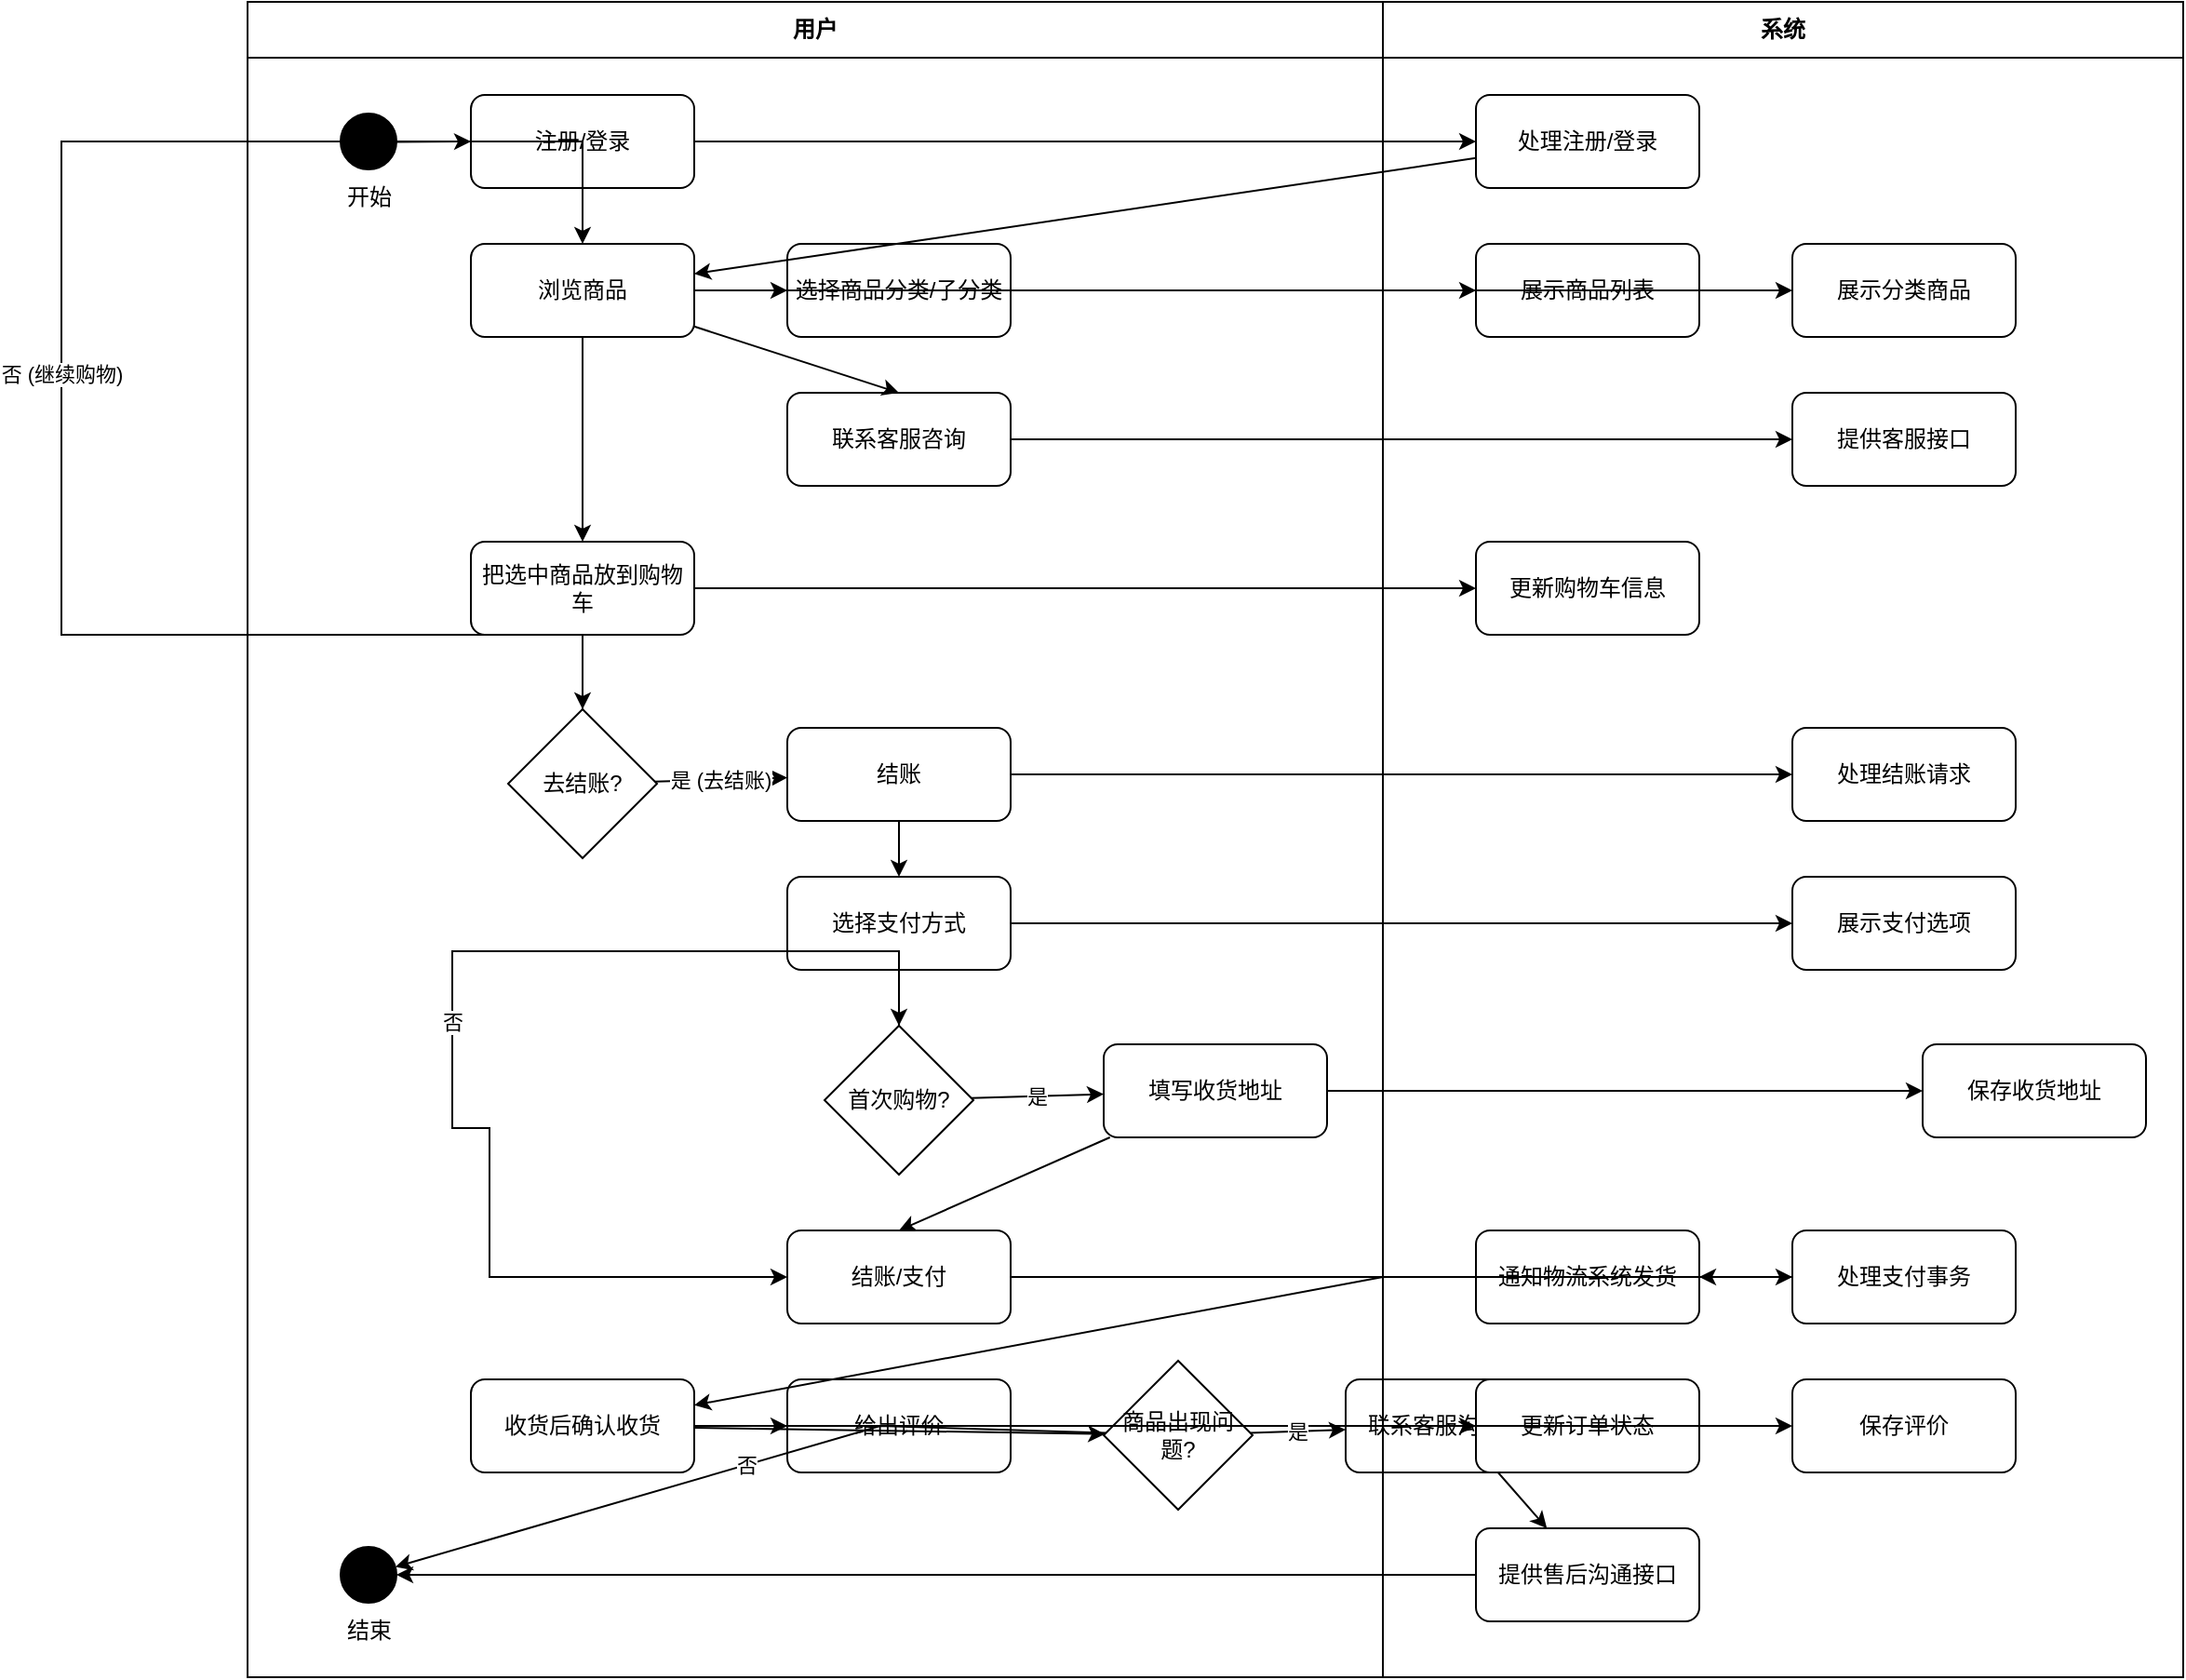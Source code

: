 <mxfile version="22.0.8" type="diagram">
  <diagram id="diagram_bpmn_v3" name="Online Shopping Business Process (Revised Again)">
    <mxGraphModel dx="1434" dy="867" grid="1" gridSize="10" guides="1" tooltips="1" connect="1" arrows="1" fold="1" page="1" pageEnabled="1" pageScale="1" pageWidth="827" pageHeight="1169" math="0" shadow="0">
      <root>
        <mxCell id="0" />
        <mxCell id="1" parent="0" />
        <mxCell id="2" value="用户" style="swimlane;whiteSpace=wrap;html=1;startSize=30;" vertex="1" parent="1">
          <mxGeometry x="160" y="80" width="610" height="900" as="geometry" />
        </mxCell>
        <mxCell id="3" value="系统" style="swimlane;whiteSpace=wrap;html=1;startSize=30;" vertex="1" parent="1">
          <mxGeometry x="770" y="80" width="430" height="900" as="geometry" />
        </mxCell>
        <mxCell id="4" value="" style="ellipse;whiteSpace=wrap;html=1;aspect=fixed;fillColor=#000000;fontColor=#ffffff;strokeColor=#000000;" vertex="1" parent="2">
          <mxGeometry x="50" y="60" width="30" height="30" as="geometry" />
        </mxCell>
        <mxCell id="5" value="开始" style="text;html=1;align=center;verticalAlign=middle;resizable=0;points=[];autosize=1;" vertex="1" parent="2">
          <mxGeometry x="42.5" y="90" width="45" height="30" as="geometry" />
        </mxCell>
        <mxCell id="6" value="注册/登录" style="rounded=1;whiteSpace=wrap;html=1;" vertex="1" parent="2">
          <mxGeometry x="120" y="50" width="120" height="50" as="geometry" />
        </mxCell>
        <mxCell id="7" value="浏览商品" style="rounded=1;whiteSpace=wrap;html=1;" vertex="1" parent="2">
          <mxGeometry x="120" y="130" width="120" height="50" as="geometry" />
        </mxCell>
        <mxCell id="8" value="选择商品分类/子分类" style="rounded=1;whiteSpace=wrap;html=1;" vertex="1" parent="2">
          <mxGeometry x="290" y="130" width="120" height="50" as="geometry" />
        </mxCell>
        <mxCell id="9" value="联系客服咨询" style="rounded=1;whiteSpace=wrap;html=1;" vertex="1" parent="2">
          <mxGeometry x="290" y="210" width="120" height="50" as="geometry" />
        </mxCell>
        <mxCell id="10" value="把选中商品放到购物车" style="rounded=1;whiteSpace=wrap;html=1;" vertex="1" parent="2">
          <mxGeometry x="120" y="290" width="120" height="50" as="geometry" />
        </mxCell>
        <mxCell id="11" value="去结账?" style="rhombus;whiteSpace=wrap;html=1;" vertex="1" parent="2">
          <mxGeometry x="140" y="380" width="80" height="80" as="geometry" />
        </mxCell>
        <mxCell id="12" value="结账" style="rounded=1;whiteSpace=wrap;html=1;" vertex="1" parent="2">
          <mxGeometry x="290" y="390" width="120" height="50" as="geometry" />
        </mxCell>
        <mxCell id="13" value="选择支付方式" style="rounded=1;whiteSpace=wrap;html=1;" vertex="1" parent="2">
          <mxGeometry x="290" y="470" width="120" height="50" as="geometry" />
        </mxCell>
        <mxCell id="14" value="首次购物?" style="rhombus;whiteSpace=wrap;html=1;" vertex="1" parent="2">
          <mxGeometry x="310" y="550" width="80" height="80" as="geometry" />
        </mxCell>
        <mxCell id="15" value="填写收货地址" style="rounded=1;whiteSpace=wrap;html=1;" vertex="1" parent="2">
          <mxGeometry x="460" y="560" width="120" height="50" as="geometry" />
        </mxCell>
        <mxCell id="16" value="结账/支付" style="rounded=1;whiteSpace=wrap;html=1;" vertex="1" parent="2">
          <mxGeometry x="290" y="660" width="120" height="50" as="geometry" />
        </mxCell>
        <mxCell id="17" value="收货后确认收货" style="rounded=1;whiteSpace=wrap;html=1;" vertex="1" parent="2">
          <mxGeometry x="120" y="740" width="120" height="50" as="geometry" />
        </mxCell>
        <mxCell id="18" value="给出评价" style="rounded=1;whiteSpace=wrap;html=1;" vertex="1" parent="2">
          <mxGeometry x="290" y="740" width="120" height="50" as="geometry" />
        </mxCell>
        <mxCell id="19" value="商品出现问题?" style="rhombus;whiteSpace=wrap;html=1;" vertex="1" parent="2">
          <mxGeometry x="460" y="730" width="80" height="80" as="geometry" />
        </mxCell>
        <mxCell id="20" value="联系客服沟通协商" style="rounded=1;whiteSpace=wrap;html=1;" vertex="1" parent="2">
          <mxGeometry x="590" y="740" width="120" height="50" as="geometry" />
        </mxCell>
        <mxCell id="21" value="" style="ellipse;whiteSpace=wrap;html=1;aspect=fixed;fillColor=#000000;fontColor=#ffffff;strokeColor=#000000;" vertex="1" parent="2">
          <mxGeometry x="50" y="830" width="30" height="30" as="geometry" />
        </mxCell>
        <mxCell id="22" value="结束" style="text;html=1;align=center;verticalAlign=middle;resizable=0;points=[];autosize=1;" vertex="1" parent="2">
          <mxGeometry x="42.5" y="860" width="45" height="30" as="geometry" />
        </mxCell>
        <mxCell id="23" value="处理注册/登录" style="rounded=1;whiteSpace=wrap;html=1;" vertex="1" parent="3">
          <mxGeometry x="50" y="50" width="120" height="50" as="geometry" />
        </mxCell>
        <mxCell id="24" value="展示商品列表" style="rounded=1;whiteSpace=wrap;html=1;" vertex="1" parent="3">
          <mxGeometry x="50" y="130" width="120" height="50" as="geometry" />
        </mxCell>
        <mxCell id="25" value="展示分类商品" style="rounded=1;whiteSpace=wrap;html=1;" vertex="1" parent="3">
          <mxGeometry x="220" y="130" width="120" height="50" as="geometry" />
        </mxCell>
        <mxCell id="26" value="提供客服接口" style="rounded=1;whiteSpace=wrap;html=1;" vertex="1" parent="3">
          <mxGeometry x="220" y="210" width="120" height="50" as="geometry" />
        </mxCell>
        <mxCell id="27" value="更新购物车信息" style="rounded=1;whiteSpace=wrap;html=1;" vertex="1" parent="3">
          <mxGeometry x="50" y="290" width="120" height="50" as="geometry" />
        </mxCell>
        <mxCell id="28" value="处理结账请求" style="rounded=1;whiteSpace=wrap;html=1;" vertex="1" parent="3">
          <mxGeometry x="220" y="390" width="120" height="50" as="geometry" />
        </mxCell>
        <mxCell id="29" value="展示支付选项" style="rounded=1;whiteSpace=wrap;html=1;" vertex="1" parent="3">
          <mxGeometry x="220" y="470" width="120" height="50" as="geometry" />
        </mxCell>
        <mxCell id="30" value="保存收货地址" style="rounded=1;whiteSpace=wrap;html=1;" vertex="1" parent="3">
          <mxGeometry x="290" y="560" width="120" height="50" as="geometry" />
        </mxCell>
        <mxCell id="31" value="处理支付事务" style="rounded=1;whiteSpace=wrap;html=1;" vertex="1" parent="3">
          <mxGeometry x="220" y="660" width="120" height="50" as="geometry" />
        </mxCell>
        <mxCell id="32" value="通知物流系统发货" style="rounded=1;whiteSpace=wrap;html=1;" vertex="1" parent="3">
          <mxGeometry x="50" y="660" width="120" height="50" as="geometry" />
        </mxCell>
        <mxCell id="33" value="更新订单状态" style="rounded=1;whiteSpace=wrap;html=1;" vertex="1" parent="3">
          <mxGeometry x="50" y="740" width="120" height="50" as="geometry" />
        </mxCell>
        <mxCell id="34" value="保存评价" style="rounded=1;whiteSpace=wrap;html=1;" vertex="1" parent="3">
          <mxGeometry x="220" y="740" width="120" height="50" as="geometry" />
        </mxCell>
        <mxCell id="35" value="提供售后沟通接口" style="rounded=1;whiteSpace=wrap;html=1;" vertex="1" parent="3">
          <mxGeometry x="50" y="820" width="120" height="50" as="geometry" />
        </mxCell>
        <mxCell id="36" value="" style="endArrow=classic;html=1;rounded=0;" edge="1" parent="1" source="4" target="6">
          <mxGeometry width="50" height="50" relative="1" as="geometry">
            <mxPoint x="210" y="190" as="sourcePoint" />
            <mxPoint x="260" y="140" as="targetPoint" />
          </mxGeometry>
        </mxCell>
        <mxCell id="37" value="" style="endArrow=classic;html=1;rounded=0;" edge="1" parent="1" source="6" target="23">
          <mxGeometry width="50" height="50" relative="1" as="geometry">
            <mxPoint x="250" y="75" as="sourcePoint" />
            <mxPoint x="770" y="75" as="targetPoint" />
          </mxGeometry>
        </mxCell>
        <mxCell id="38" value="" style="endArrow=classic;html=1;rounded=0;" edge="1" parent="1" source="23" target="7">
          <mxGeometry width="50" height="50" relative="1" as="geometry">
            <mxPoint x="770" y="75" as="sourcePoint" />
            <mxPoint x="250" y="155" as="targetPoint" />
          </mxGeometry>
        </mxCell>
        <mxCell id="39" value="" style="endArrow=classic;html=1;rounded=0;" edge="1" parent="1" source="7" target="24">
          <mxGeometry width="50" height="50" relative="1" as="geometry">
            <mxPoint x="250" y="155" as="sourcePoint" />
            <mxPoint x="770" y="155" as="targetPoint" />
          </mxGeometry>
        </mxCell>
        <mxCell id="40" value="" style="endArrow=classic;html=1;rounded=0;" edge="1" parent="1" source="7" target="8">
          <mxGeometry width="50" height="50" relative="1" as="geometry">
            <mxPoint x="250" y="155" as="sourcePoint" />
            <mxPoint x="290" y="155" as="targetPoint" />
          </mxGeometry>
        </mxCell>
        <mxCell id="41" value="" style="endArrow=classic;html=1;rounded=0;" edge="1" parent="1" source="8" target="25">
          <mxGeometry width="50" height="50" relative="1" as="geometry">
            <mxPoint x="410" y="155" as="sourcePoint" />
            <mxPoint x="770" y="155" as="targetPoint" />
          </mxGeometry>
        </mxCell>
        <mxCell id="42" value="" style="endArrow=classic;html=1;rounded=0;entryX=0.5;entryY=0;entryDx=0;entryDy=0;" edge="1" parent="1" source="7" target="9">
          <mxGeometry width="50" height="50" relative="1" as="geometry">
            <mxPoint x="180" y="180" as="sourcePoint" />
            <mxPoint x="350" y="210" as="targetPoint" />
          </mxGeometry>
        </mxCell>
        <mxCell id="43" value="" style="endArrow=classic;html=1;rounded=0;" edge="1" parent="1" source="9" target="26">
          <mxGeometry width="50" height="50" relative="1" as="geometry">
            <mxPoint x="410" y="235" as="sourcePoint" />
            <mxPoint x="770" y="235" as="targetPoint" />
          </mxGeometry>
        </mxCell>
        <mxCell id="44" value="" style="endArrow=classic;html=1;rounded=0;entryX=0.5;entryY=0;entryDx=0;entryDy=0;" edge="1" parent="1" source="7" target="10">
          <mxGeometry width="50" height="50" relative="1" as="geometry">
            <mxPoint x="180" y="180" as="sourcePoint" />
            <mxPoint x="180" y="290" as="targetPoint" />
          </mxGeometry>
        </mxCell>
        <mxCell id="45" value="" style="endArrow=classic;html=1;rounded=0;" edge="1" parent="1" source="10" target="27">
          <mxGeometry width="50" height="50" relative="1" as="geometry">
            <mxPoint x="250" y="315" as="sourcePoint" />
            <mxPoint x="770" y="315" as="targetPoint" />
          </mxGeometry>
        </mxCell>
        <mxCell id="46" value="" style="endArrow=classic;html=1;rounded=0;" edge="1" parent="1" source="10" target="11">
          <mxGeometry width="50" height="50" relative="1" as="geometry">
            <mxPoint x="180" y="340" as="sourcePoint" />
            <mxPoint x="180" y="380" as="targetPoint" />
          </mxGeometry>
        </mxCell>
        <mxCell id="47" value="否 (继续购物)" style="edgeStyle=orthogonalEdgeStyle;rounded=0;orthogonalLoop=1;jettySize=auto;html=1;" edge="1" parent="1" source="11" target="7">
          <mxGeometry relative="1" as="geometry">
            <mxPoint x="180" y="460" as="sourcePoint" />
            <mxPoint x="180" y="180" as="targetPoint" />
            <Array as="points">
              <mxPoint x="60" y="420" />
              <mxPoint x="60" y="155" />
            </Array>
          </mxGeometry>
        </mxCell>
        <mxCell id="48" value="是 (去结账)" style="endArrow=classic;html=1;rounded=0;" edge="1" parent="1" source="11" target="12">
          <mxGeometry width="50" height="50" relative="1" as="geometry">
            <mxPoint x="220" y="420" as="sourcePoint" />
            <mxPoint x="290" y="420" as="targetPoint" />
          </mxGeometry>
        </mxCell>
        <mxCell id="49" value="" style="endArrow=classic;html=1;rounded=0;" edge="1" parent="1" source="12" target="28">
          <mxGeometry width="50" height="50" relative="1" as="geometry">
            <mxPoint x="410" y="415" as="sourcePoint" />
            <mxPoint x="770" y="415" as="targetPoint" />
          </mxGeometry>
        </mxCell>
        <mxCell id="50" value="" style="endArrow=classic;html=1;rounded=0;" edge="1" parent="1" source="12" target="13">
          <mxGeometry width="50" height="50" relative="1" as="geometry">
            <mxPoint x="350" y="440" as="sourcePoint" />
            <mxPoint x="350" y="470" as="targetPoint" />
          </mxGeometry>
        </mxCell>
        <mxCell id="51" value="" style="endArrow=classic;html=1;rounded=0;" edge="1" parent="1" source="13" target="29">
          <mxGeometry width="50" height="50" relative="1" as="geometry">
            <mxPoint x="410" y="495" as="sourcePoint" />
            <mxPoint x="770" y="495" as="targetPoint" />
          </mxGeometry>
        </mxCell>
        <mxCell id="52" value="" style="endArrow=classic;html=1;rounded=0;" edge="1" parent="1" source="13" target="14">
          <mxGeometry width="50" height="50" relative="1" as="geometry">
            <mxPoint x="350" y="520" as="sourcePoint" />
            <mxPoint x="350" y="550" as="targetPoint" />
          </mxGeometry>
        </mxCell>
        <mxCell id="53" value="是" style="endArrow=classic;html=1;rounded=0;" edge="1" parent="1" source="14" target="15">
          <mxGeometry width="50" height="50" relative="1" as="geometry">
            <mxPoint x="390" y="590" as="sourcePoint" />
            <mxPoint x="460" y="590" as="targetPoint" />
          </mxGeometry>
        </mxCell>
        <mxCell id="54" value="" style="endArrow=classic;html=1;rounded=0;" edge="1" parent="1" source="15" target="30">
          <mxGeometry width="50" height="50" relative="1" as="geometry">
            <mxPoint x="580" y="585" as="sourcePoint" />
            <mxPoint x="770" y="585" as="targetPoint" />
          </mxGeometry>
        </mxCell>
        <mxCell id="55" value="" style="endArrow=classic;html=1;rounded=0;entryX=0.5;entryY=0;entryDx=0;entryDy=0;" edge="1" parent="1" source="15" target="16">
          <mxGeometry width="50" height="50" relative="1" as="geometry">
            <mxPoint x="520" y="610" as="sourcePoint" />
            <mxPoint x="350" y="660" as="targetPoint" />
          </mxGeometry>
        </mxCell>
        <mxCell id="56" value="否" style="edgeStyle=orthogonalEdgeStyle;rounded=0;orthogonalLoop=1;jettySize=auto;html=1;" edge="1" parent="1" source="14" target="16">
          <mxGeometry relative="1" as="geometry">
            <mxPoint x="310" y="590" as="sourcePoint" />
            <mxPoint x="350" y="660" as="targetPoint" />
            <Array as="points">
              <mxPoint x="270" y="590" />
              <mxPoint x="270" y="685" />
              <mxPoint x="290" y="685" />
            </Array>
          </mxGeometry>
        </mxCell>
        <mxCell id="57" value="" style="endArrow=classic;html=1;rounded=0;" edge="1" parent="1" source="16" target="31">
          <mxGeometry width="50" height="50" relative="1" as="geometry">
            <mxPoint x="410" y="685" as="sourcePoint" />
            <mxPoint x="770" y="685" as="targetPoint" />
          </mxGeometry>
        </mxCell>
        <mxCell id="58" value="" style="endArrow=classic;html=1;rounded=0;" edge="1" parent="1" source="31" target="32">
          <mxGeometry width="50" height="50" relative="1" as="geometry">
            <mxPoint x="770" y="685" as="sourcePoint" />
            <mxPoint x="770" y="685" as="targetPoint" />
          </mxGeometry>
        </mxCell>
        <mxCell id="59" value="" style="endArrow=classic;html=1;rounded=0;" edge="1" parent="1" source="32" target="17">
          <mxGeometry width="50" height="50" relative="1" as="geometry">
            <mxPoint x="770" y="685" as="sourcePoint" />
            <mxPoint x="250" y="765" as="targetPoint" />
            <Array as="points">
              <mxPoint x="770" y="765" />
            </Array>
          </mxGeometry>
        </mxCell>
        <mxCell id="60" value="" style="endArrow=classic;html=1;rounded=0;" edge="1" parent="1" source="17" target="33">
          <mxGeometry width="50" height="50" relative="1" as="geometry">
            <mxPoint x="250" y="765" as="sourcePoint" />
            <mxPoint x="770" y="765" as="targetPoint" />
          </mxGeometry>
        </mxCell>
        <mxCell id="61" value="" style="endArrow=classic;html=1;rounded=0;" edge="1" parent="1" source="17" target="18">
          <mxGeometry width="50" height="50" relative="1" as="geometry">
            <mxPoint x="250" y="765" as="sourcePoint" />
            <mxPoint x="290" y="765" as="targetPoint" />
          </mxGeometry>
        </mxCell>
        <mxCell id="62" value="" style="endArrow=classic;html=1;rounded=0;" edge="1" parent="1" source="18" target="34">
          <mxGeometry width="50" height="50" relative="1" as="geometry">
            <mxPoint x="410" y="765" as="sourcePoint" />
            <mxPoint x="770" y="765" as="targetPoint" />
          </mxGeometry>
        </mxCell>
        <mxCell id="63" value="" style="endArrow=classic;html=1;rounded=0;" edge="1" parent="1" source="17" target="19">
          <mxGeometry width="50" height="50" relative="1" as="geometry">
            <mxPoint x="250" y="765" as="sourcePoint" />
            <mxPoint x="460" y="765" as="targetPoint" />
          </mxGeometry>
        </mxCell>
        <mxCell id="64" value="是" style="endArrow=classic;html=1;rounded=0;" edge="1" parent="1" source="19" target="20">
          <mxGeometry width="50" height="50" relative="1" as="geometry">
            <mxPoint x="540" y="770" as="sourcePoint" />
            <mxPoint x="590" y="770" as="targetPoint" />
          </mxGeometry>
        </mxCell>
        <mxCell id="65" value="" style="endArrow=classic;html=1;rounded=0;" edge="1" parent="1" source="20" target="35">
          <mxGeometry width="50" height="50" relative="1" as="geometry">
            <mxPoint x="710" y="765" as="sourcePoint" />
            <mxPoint x="770" y="845" as="targetPoint" />
          </mxGeometry>
        </mxCell>
        <mxCell id="66" value="否" style="endArrow=classic;html=1;rounded=0;" edge="1" parent="1" source="19" target="21">
          <mxGeometry width="50" height="50" relative="1" as="geometry">
            <mxPoint x="500" y="730" as="sourcePoint" />
            <mxPoint x="65" y="830" as="targetPoint" />
            <Array as="points">
              <mxPoint x="500" y="845" />
            </Array>
          </mxGeometry>
        </mxCell>
        <mxCell id="67" value="" style="endArrow=classic;html=1;rounded=0;" edge="1" parent="1" source="35" target="21">
          <mxGeometry width="50" height="50" relative="1" as="geometry">
            <mxPoint x="770" y="845" as="sourcePoint" />
            <mxPoint x="65" y="830" as="targetPoint" />
          </mxGeometry>
        </mxCell>
      </root>
    </mxGraphModel>
  </diagram>
</mxfile>
